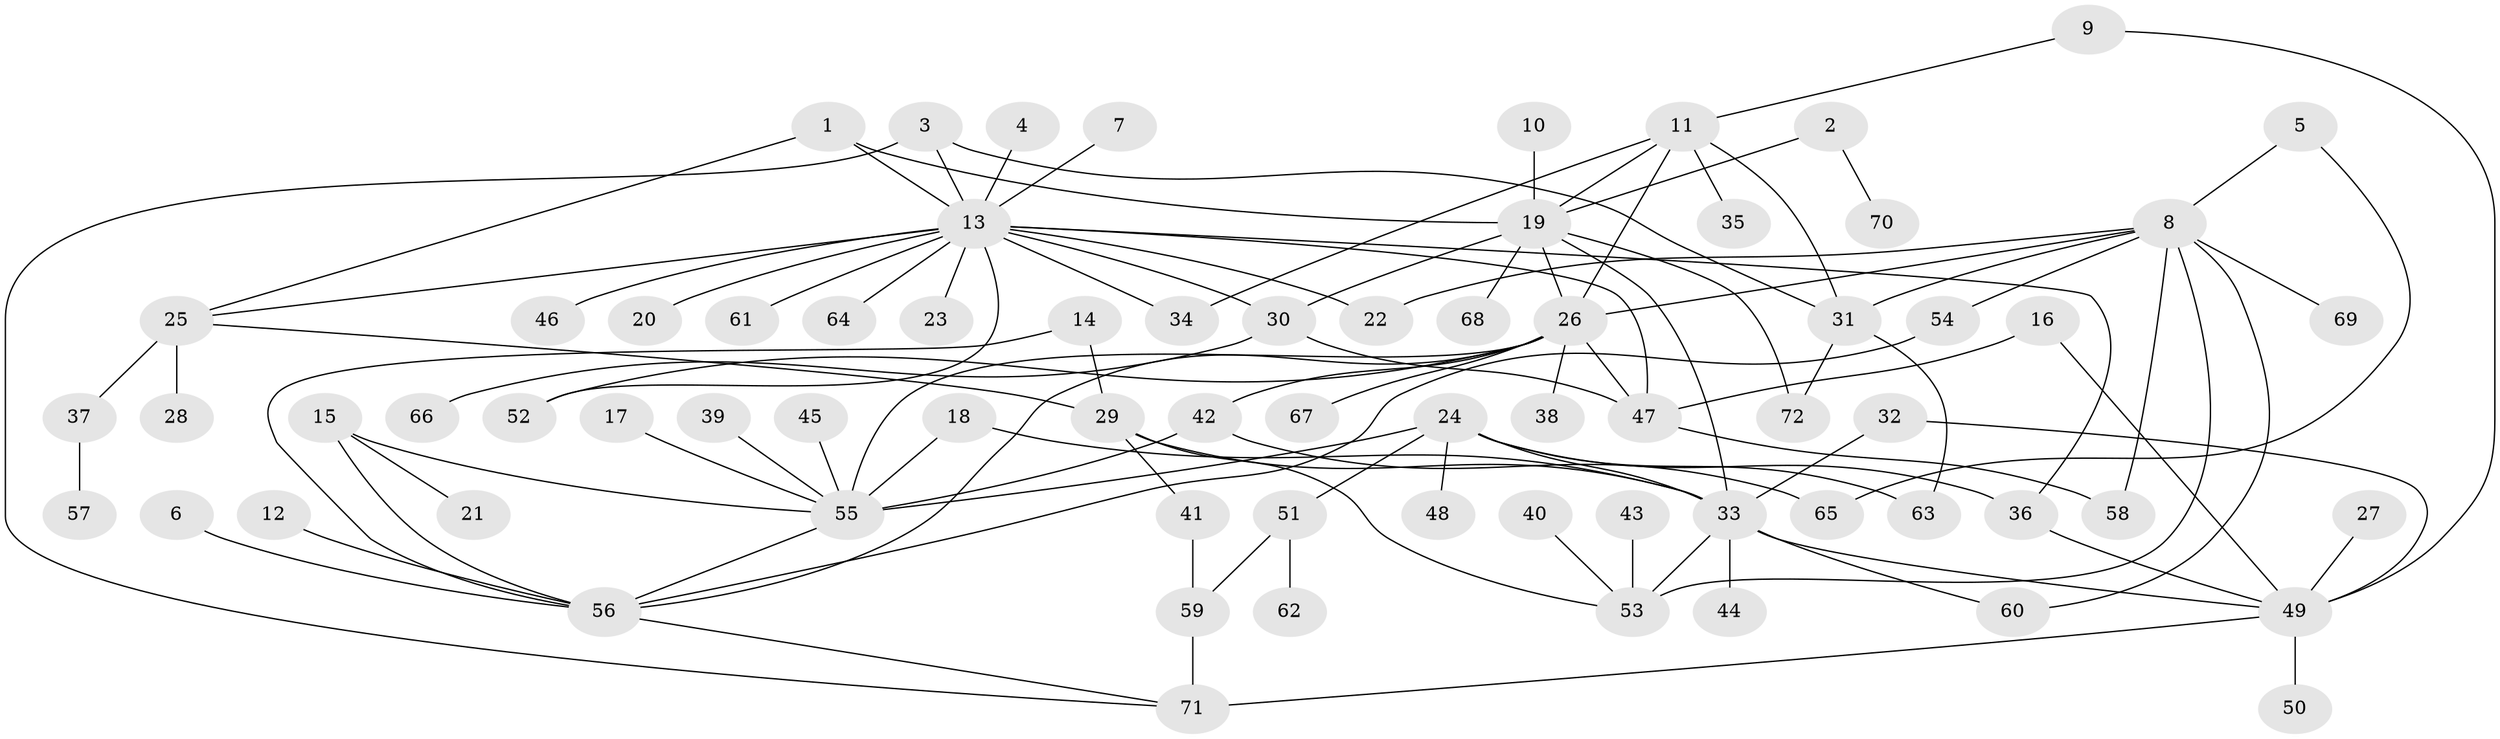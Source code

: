 // original degree distribution, {11: 0.006944444444444444, 12: 0.013888888888888888, 13: 0.006944444444444444, 7: 0.027777777777777776, 3: 0.09027777777777778, 8: 0.006944444444444444, 2: 0.2986111111111111, 18: 0.006944444444444444, 6: 0.034722222222222224, 10: 0.013888888888888888, 1: 0.4583333333333333, 4: 0.027777777777777776, 5: 0.006944444444444444}
// Generated by graph-tools (version 1.1) at 2025/01/03/09/25 03:01:51]
// undirected, 72 vertices, 105 edges
graph export_dot {
graph [start="1"]
  node [color=gray90,style=filled];
  1;
  2;
  3;
  4;
  5;
  6;
  7;
  8;
  9;
  10;
  11;
  12;
  13;
  14;
  15;
  16;
  17;
  18;
  19;
  20;
  21;
  22;
  23;
  24;
  25;
  26;
  27;
  28;
  29;
  30;
  31;
  32;
  33;
  34;
  35;
  36;
  37;
  38;
  39;
  40;
  41;
  42;
  43;
  44;
  45;
  46;
  47;
  48;
  49;
  50;
  51;
  52;
  53;
  54;
  55;
  56;
  57;
  58;
  59;
  60;
  61;
  62;
  63;
  64;
  65;
  66;
  67;
  68;
  69;
  70;
  71;
  72;
  1 -- 13 [weight=1.0];
  1 -- 19 [weight=1.0];
  1 -- 25 [weight=1.0];
  2 -- 19 [weight=1.0];
  2 -- 70 [weight=1.0];
  3 -- 13 [weight=1.0];
  3 -- 31 [weight=1.0];
  3 -- 71 [weight=1.0];
  4 -- 13 [weight=1.0];
  5 -- 8 [weight=1.0];
  5 -- 65 [weight=1.0];
  6 -- 56 [weight=1.0];
  7 -- 13 [weight=1.0];
  8 -- 22 [weight=1.0];
  8 -- 26 [weight=1.0];
  8 -- 31 [weight=1.0];
  8 -- 53 [weight=1.0];
  8 -- 54 [weight=1.0];
  8 -- 58 [weight=1.0];
  8 -- 60 [weight=1.0];
  8 -- 69 [weight=1.0];
  9 -- 11 [weight=1.0];
  9 -- 49 [weight=1.0];
  10 -- 19 [weight=2.0];
  11 -- 19 [weight=1.0];
  11 -- 26 [weight=1.0];
  11 -- 31 [weight=1.0];
  11 -- 34 [weight=1.0];
  11 -- 35 [weight=1.0];
  12 -- 56 [weight=1.0];
  13 -- 20 [weight=1.0];
  13 -- 22 [weight=1.0];
  13 -- 23 [weight=1.0];
  13 -- 25 [weight=1.0];
  13 -- 30 [weight=1.0];
  13 -- 34 [weight=1.0];
  13 -- 36 [weight=1.0];
  13 -- 46 [weight=1.0];
  13 -- 47 [weight=1.0];
  13 -- 52 [weight=1.0];
  13 -- 61 [weight=1.0];
  13 -- 64 [weight=1.0];
  14 -- 29 [weight=1.0];
  14 -- 56 [weight=1.0];
  15 -- 21 [weight=1.0];
  15 -- 55 [weight=1.0];
  15 -- 56 [weight=1.0];
  16 -- 47 [weight=1.0];
  16 -- 49 [weight=1.0];
  17 -- 55 [weight=1.0];
  18 -- 33 [weight=1.0];
  18 -- 55 [weight=1.0];
  19 -- 26 [weight=1.0];
  19 -- 30 [weight=1.0];
  19 -- 33 [weight=1.0];
  19 -- 68 [weight=1.0];
  19 -- 72 [weight=1.0];
  24 -- 33 [weight=1.0];
  24 -- 36 [weight=1.0];
  24 -- 48 [weight=1.0];
  24 -- 51 [weight=1.0];
  24 -- 55 [weight=2.0];
  24 -- 63 [weight=1.0];
  25 -- 28 [weight=1.0];
  25 -- 29 [weight=1.0];
  25 -- 37 [weight=1.0];
  26 -- 38 [weight=1.0];
  26 -- 42 [weight=1.0];
  26 -- 47 [weight=2.0];
  26 -- 52 [weight=1.0];
  26 -- 55 [weight=1.0];
  26 -- 56 [weight=1.0];
  26 -- 67 [weight=1.0];
  27 -- 49 [weight=1.0];
  29 -- 33 [weight=1.0];
  29 -- 41 [weight=1.0];
  29 -- 53 [weight=1.0];
  30 -- 47 [weight=1.0];
  30 -- 66 [weight=1.0];
  31 -- 63 [weight=1.0];
  31 -- 72 [weight=1.0];
  32 -- 33 [weight=1.0];
  32 -- 49 [weight=1.0];
  33 -- 44 [weight=1.0];
  33 -- 49 [weight=1.0];
  33 -- 53 [weight=2.0];
  33 -- 60 [weight=1.0];
  36 -- 49 [weight=1.0];
  37 -- 57 [weight=1.0];
  39 -- 55 [weight=1.0];
  40 -- 53 [weight=1.0];
  41 -- 59 [weight=1.0];
  42 -- 55 [weight=1.0];
  42 -- 65 [weight=1.0];
  43 -- 53 [weight=1.0];
  45 -- 55 [weight=1.0];
  47 -- 58 [weight=1.0];
  49 -- 50 [weight=1.0];
  49 -- 71 [weight=1.0];
  51 -- 59 [weight=1.0];
  51 -- 62 [weight=1.0];
  54 -- 56 [weight=1.0];
  55 -- 56 [weight=1.0];
  56 -- 71 [weight=1.0];
  59 -- 71 [weight=2.0];
}
